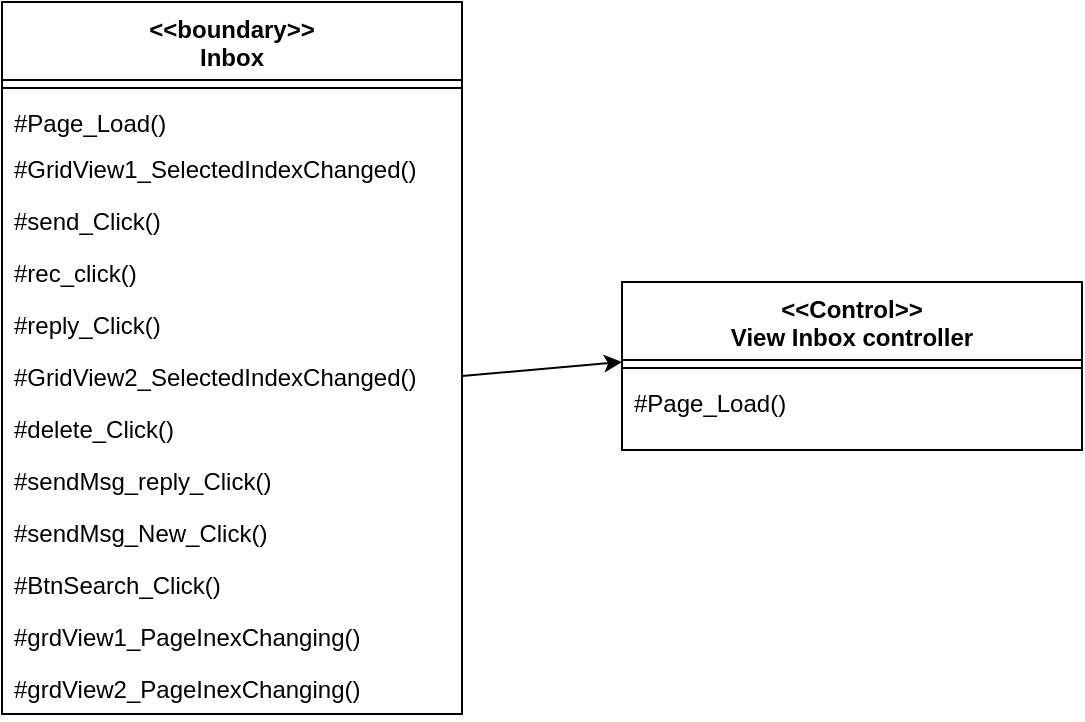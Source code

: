 <mxfile version="12.2.3" type="google" pages="1"><diagram id="w1tkff-5UXyYwA9HVebH" name="Page-1"><mxGraphModel dx="1019" dy="500" grid="1" gridSize="10" guides="1" tooltips="1" connect="1" arrows="1" fold="1" page="1" pageScale="1" pageWidth="827" pageHeight="1169" math="0" shadow="0"><root><mxCell id="0"/><mxCell id="1" parent="0"/><mxCell id="Hf8sLtEXcp6Ea9Fbt93r-5" value="&lt;&lt;boundary&gt;&gt;&#10;Inbox" style="swimlane;fontStyle=1;align=center;verticalAlign=top;childLayout=stackLayout;horizontal=1;startSize=39;horizontalStack=0;resizeParent=1;resizeParentMax=0;resizeLast=0;collapsible=1;marginBottom=0;" parent="1" vertex="1"><mxGeometry x="30" y="100" width="230" height="356" as="geometry"/></mxCell><mxCell id="Hf8sLtEXcp6Ea9Fbt93r-10" value="" style="line;strokeWidth=1;fillColor=none;align=left;verticalAlign=middle;spacingTop=-1;spacingLeft=3;spacingRight=3;rotatable=0;labelPosition=right;points=[];portConstraint=eastwest;" parent="Hf8sLtEXcp6Ea9Fbt93r-5" vertex="1"><mxGeometry y="39" width="230" height="8" as="geometry"/></mxCell><mxCell id="Hf8sLtEXcp6Ea9Fbt93r-11" value="#Page_Load()" style="text;strokeColor=none;fillColor=none;align=left;verticalAlign=top;spacingLeft=4;spacingRight=4;overflow=hidden;rotatable=0;points=[[0,0.5],[1,0.5]];portConstraint=eastwest;" parent="Hf8sLtEXcp6Ea9Fbt93r-5" vertex="1"><mxGeometry y="47" width="230" height="23" as="geometry"/></mxCell><mxCell id="Hf8sLtEXcp6Ea9Fbt93r-6" value="#GridView1_SelectedIndexChanged()&#10;" style="text;strokeColor=none;fillColor=none;align=left;verticalAlign=top;spacingLeft=4;spacingRight=4;overflow=hidden;rotatable=0;points=[[0,0.5],[1,0.5]];portConstraint=eastwest;" parent="Hf8sLtEXcp6Ea9Fbt93r-5" vertex="1"><mxGeometry y="70" width="230" height="26" as="geometry"/></mxCell><mxCell id="Hf8sLtEXcp6Ea9Fbt93r-7" value="#send_Click()" style="text;strokeColor=none;fillColor=none;align=left;verticalAlign=top;spacingLeft=4;spacingRight=4;overflow=hidden;rotatable=0;points=[[0,0.5],[1,0.5]];portConstraint=eastwest;" parent="Hf8sLtEXcp6Ea9Fbt93r-5" vertex="1"><mxGeometry y="96" width="230" height="26" as="geometry"/></mxCell><mxCell id="Hf8sLtEXcp6Ea9Fbt93r-8" value="#rec_click()" style="text;strokeColor=none;fillColor=none;align=left;verticalAlign=top;spacingLeft=4;spacingRight=4;overflow=hidden;rotatable=0;points=[[0,0.5],[1,0.5]];portConstraint=eastwest;" parent="Hf8sLtEXcp6Ea9Fbt93r-5" vertex="1"><mxGeometry y="122" width="230" height="26" as="geometry"/></mxCell><mxCell id="Hf8sLtEXcp6Ea9Fbt93r-9" value="#reply_Click()" style="text;strokeColor=none;fillColor=none;align=left;verticalAlign=top;spacingLeft=4;spacingRight=4;overflow=hidden;rotatable=0;points=[[0,0.5],[1,0.5]];portConstraint=eastwest;" parent="Hf8sLtEXcp6Ea9Fbt93r-5" vertex="1"><mxGeometry y="148" width="230" height="26" as="geometry"/></mxCell><mxCell id="Hf8sLtEXcp6Ea9Fbt93r-12" value="#GridView2_SelectedIndexChanged()&#10;" style="text;strokeColor=none;fillColor=none;align=left;verticalAlign=top;spacingLeft=4;spacingRight=4;overflow=hidden;rotatable=0;points=[[0,0.5],[1,0.5]];portConstraint=eastwest;" parent="Hf8sLtEXcp6Ea9Fbt93r-5" vertex="1"><mxGeometry y="174" width="230" height="26" as="geometry"/></mxCell><mxCell id="Hf8sLtEXcp6Ea9Fbt93r-13" value="#delete_Click()" style="text;strokeColor=none;fillColor=none;align=left;verticalAlign=top;spacingLeft=4;spacingRight=4;overflow=hidden;rotatable=0;points=[[0,0.5],[1,0.5]];portConstraint=eastwest;" parent="Hf8sLtEXcp6Ea9Fbt93r-5" vertex="1"><mxGeometry y="200" width="230" height="26" as="geometry"/></mxCell><mxCell id="Hf8sLtEXcp6Ea9Fbt93r-14" value="#sendMsg_reply_Click()" style="text;strokeColor=none;fillColor=none;align=left;verticalAlign=top;spacingLeft=4;spacingRight=4;overflow=hidden;rotatable=0;points=[[0,0.5],[1,0.5]];portConstraint=eastwest;" parent="Hf8sLtEXcp6Ea9Fbt93r-5" vertex="1"><mxGeometry y="226" width="230" height="26" as="geometry"/></mxCell><mxCell id="Hf8sLtEXcp6Ea9Fbt93r-15" value="#sendMsg_New_Click()" style="text;strokeColor=none;fillColor=none;align=left;verticalAlign=top;spacingLeft=4;spacingRight=4;overflow=hidden;rotatable=0;points=[[0,0.5],[1,0.5]];portConstraint=eastwest;" parent="Hf8sLtEXcp6Ea9Fbt93r-5" vertex="1"><mxGeometry y="252" width="230" height="26" as="geometry"/></mxCell><mxCell id="Hf8sLtEXcp6Ea9Fbt93r-16" value="#BtnSearch_Click()" style="text;strokeColor=none;fillColor=none;align=left;verticalAlign=top;spacingLeft=4;spacingRight=4;overflow=hidden;rotatable=0;points=[[0,0.5],[1,0.5]];portConstraint=eastwest;" parent="Hf8sLtEXcp6Ea9Fbt93r-5" vertex="1"><mxGeometry y="278" width="230" height="26" as="geometry"/></mxCell><mxCell id="Hf8sLtEXcp6Ea9Fbt93r-17" value="#grdView1_PageInexChanging()" style="text;strokeColor=none;fillColor=none;align=left;verticalAlign=top;spacingLeft=4;spacingRight=4;overflow=hidden;rotatable=0;points=[[0,0.5],[1,0.5]];portConstraint=eastwest;" parent="Hf8sLtEXcp6Ea9Fbt93r-5" vertex="1"><mxGeometry y="304" width="230" height="26" as="geometry"/></mxCell><mxCell id="Hf8sLtEXcp6Ea9Fbt93r-19" value="#grdView2_PageInexChanging()" style="text;strokeColor=none;fillColor=none;align=left;verticalAlign=top;spacingLeft=4;spacingRight=4;overflow=hidden;rotatable=0;points=[[0,0.5],[1,0.5]];portConstraint=eastwest;" parent="Hf8sLtEXcp6Ea9Fbt93r-5" vertex="1"><mxGeometry y="330" width="230" height="26" as="geometry"/></mxCell><mxCell id="Hf8sLtEXcp6Ea9Fbt93r-20" value="&lt;&lt;Control&gt;&gt;&#10;View Inbox controller" style="swimlane;fontStyle=1;align=center;verticalAlign=top;childLayout=stackLayout;horizontal=1;startSize=39;horizontalStack=0;resizeParent=1;resizeParentMax=0;resizeLast=0;collapsible=1;marginBottom=0;" parent="1" vertex="1"><mxGeometry x="340" y="240" width="230" height="84" as="geometry"/></mxCell><mxCell id="Hf8sLtEXcp6Ea9Fbt93r-21" value="" style="line;strokeWidth=1;fillColor=none;align=left;verticalAlign=middle;spacingTop=-1;spacingLeft=3;spacingRight=3;rotatable=0;labelPosition=right;points=[];portConstraint=eastwest;" parent="Hf8sLtEXcp6Ea9Fbt93r-20" vertex="1"><mxGeometry y="39" width="230" height="8" as="geometry"/></mxCell><mxCell id="Hf8sLtEXcp6Ea9Fbt93r-22" value="#Page_Load()" style="text;strokeColor=none;fillColor=none;align=left;verticalAlign=top;spacingLeft=4;spacingRight=4;overflow=hidden;rotatable=0;points=[[0,0.5],[1,0.5]];portConstraint=eastwest;" parent="Hf8sLtEXcp6Ea9Fbt93r-20" vertex="1"><mxGeometry y="47" width="230" height="37" as="geometry"/></mxCell><mxCell id="Hf8sLtEXcp6Ea9Fbt93r-23" value="" style="endArrow=classic;html=1;entryX=0;entryY=0.125;entryDx=0;entryDy=0;entryPerimeter=0;exitX=1;exitY=0.5;exitDx=0;exitDy=0;" parent="1" source="Hf8sLtEXcp6Ea9Fbt93r-12" target="Hf8sLtEXcp6Ea9Fbt93r-21" edge="1"><mxGeometry width="50" height="50" relative="1" as="geometry"><mxPoint x="280" y="287" as="sourcePoint"/><mxPoint x="280" y="480" as="targetPoint"/></mxGeometry></mxCell></root></mxGraphModel></diagram></mxfile>